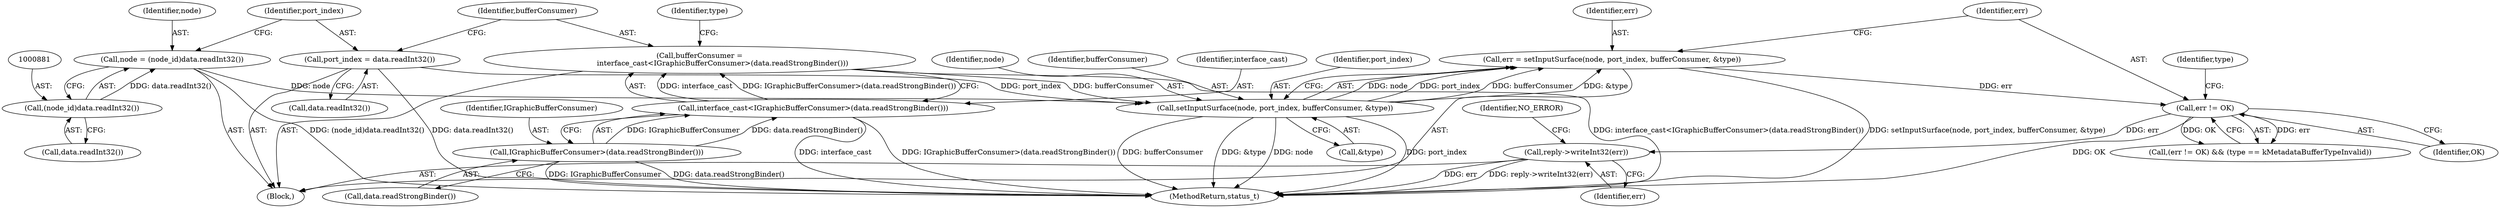 digraph "0_Android_0bb5ced60304da7f61478ffd359e7ba65d72f181@API" {
"1000922" [label="(Call,reply->writeInt32(err))"];
"1000910" [label="(Call,err != OK)"];
"1000900" [label="(Call,err = setInputSurface(node, port_index, bufferConsumer, &type))"];
"1000902" [label="(Call,setInputSurface(node, port_index, bufferConsumer, &type))"];
"1000878" [label="(Call,node = (node_id)data.readInt32())"];
"1000880" [label="(Call,(node_id)data.readInt32())"];
"1000884" [label="(Call,port_index = data.readInt32())"];
"1000888" [label="(Call,bufferConsumer =\n                    interface_cast<IGraphicBufferConsumer>(data.readStrongBinder()))"];
"1000890" [label="(Call,interface_cast<IGraphicBufferConsumer>(data.readStrongBinder()))"];
"1000892" [label="(Call,IGraphicBufferConsumer>(data.readStrongBinder()))"];
"1000922" [label="(Call,reply->writeInt32(err))"];
"1000894" [label="(Call,data.readStrongBinder())"];
"1000901" [label="(Identifier,err)"];
"1000897" [label="(Identifier,type)"];
"1000891" [label="(Identifier,interface_cast)"];
"1000923" [label="(Identifier,err)"];
"1000903" [label="(Identifier,node)"];
"1000911" [label="(Identifier,err)"];
"1000900" [label="(Call,err = setInputSurface(node, port_index, bufferConsumer, &type))"];
"1000890" [label="(Call,interface_cast<IGraphicBufferConsumer>(data.readStrongBinder()))"];
"1000880" [label="(Call,(node_id)data.readInt32())"];
"1000884" [label="(Call,port_index = data.readInt32())"];
"1000902" [label="(Call,setInputSurface(node, port_index, bufferConsumer, &type))"];
"1000909" [label="(Call,(err != OK) && (type == kMetadataBufferTypeInvalid))"];
"1000879" [label="(Identifier,node)"];
"1000892" [label="(Call,IGraphicBufferConsumer>(data.readStrongBinder()))"];
"1000888" [label="(Call,bufferConsumer =\n                    interface_cast<IGraphicBufferConsumer>(data.readStrongBinder()))"];
"1000878" [label="(Call,node = (node_id)data.readInt32())"];
"1000885" [label="(Identifier,port_index)"];
"1000872" [label="(Block,)"];
"1000905" [label="(Identifier,bufferConsumer)"];
"1000882" [label="(Call,data.readInt32())"];
"1000925" [label="(Identifier,NO_ERROR)"];
"1000904" [label="(Identifier,port_index)"];
"1000893" [label="(Identifier,IGraphicBufferConsumer)"];
"1000910" [label="(Call,err != OK)"];
"1000906" [label="(Call,&type)"];
"1000889" [label="(Identifier,bufferConsumer)"];
"1000886" [label="(Call,data.readInt32())"];
"1000912" [label="(Identifier,OK)"];
"1001353" [label="(MethodReturn,status_t)"];
"1000914" [label="(Identifier,type)"];
"1000922" -> "1000872"  [label="AST: "];
"1000922" -> "1000923"  [label="CFG: "];
"1000923" -> "1000922"  [label="AST: "];
"1000925" -> "1000922"  [label="CFG: "];
"1000922" -> "1001353"  [label="DDG: err"];
"1000922" -> "1001353"  [label="DDG: reply->writeInt32(err)"];
"1000910" -> "1000922"  [label="DDG: err"];
"1000910" -> "1000909"  [label="AST: "];
"1000910" -> "1000912"  [label="CFG: "];
"1000911" -> "1000910"  [label="AST: "];
"1000912" -> "1000910"  [label="AST: "];
"1000914" -> "1000910"  [label="CFG: "];
"1000909" -> "1000910"  [label="CFG: "];
"1000910" -> "1001353"  [label="DDG: OK"];
"1000910" -> "1000909"  [label="DDG: err"];
"1000910" -> "1000909"  [label="DDG: OK"];
"1000900" -> "1000910"  [label="DDG: err"];
"1000900" -> "1000872"  [label="AST: "];
"1000900" -> "1000902"  [label="CFG: "];
"1000901" -> "1000900"  [label="AST: "];
"1000902" -> "1000900"  [label="AST: "];
"1000911" -> "1000900"  [label="CFG: "];
"1000900" -> "1001353"  [label="DDG: setInputSurface(node, port_index, bufferConsumer, &type)"];
"1000902" -> "1000900"  [label="DDG: node"];
"1000902" -> "1000900"  [label="DDG: port_index"];
"1000902" -> "1000900"  [label="DDG: bufferConsumer"];
"1000902" -> "1000900"  [label="DDG: &type"];
"1000902" -> "1000906"  [label="CFG: "];
"1000903" -> "1000902"  [label="AST: "];
"1000904" -> "1000902"  [label="AST: "];
"1000905" -> "1000902"  [label="AST: "];
"1000906" -> "1000902"  [label="AST: "];
"1000902" -> "1001353"  [label="DDG: port_index"];
"1000902" -> "1001353"  [label="DDG: bufferConsumer"];
"1000902" -> "1001353"  [label="DDG: &type"];
"1000902" -> "1001353"  [label="DDG: node"];
"1000878" -> "1000902"  [label="DDG: node"];
"1000884" -> "1000902"  [label="DDG: port_index"];
"1000888" -> "1000902"  [label="DDG: bufferConsumer"];
"1000878" -> "1000872"  [label="AST: "];
"1000878" -> "1000880"  [label="CFG: "];
"1000879" -> "1000878"  [label="AST: "];
"1000880" -> "1000878"  [label="AST: "];
"1000885" -> "1000878"  [label="CFG: "];
"1000878" -> "1001353"  [label="DDG: (node_id)data.readInt32()"];
"1000880" -> "1000878"  [label="DDG: data.readInt32()"];
"1000880" -> "1000882"  [label="CFG: "];
"1000881" -> "1000880"  [label="AST: "];
"1000882" -> "1000880"  [label="AST: "];
"1000884" -> "1000872"  [label="AST: "];
"1000884" -> "1000886"  [label="CFG: "];
"1000885" -> "1000884"  [label="AST: "];
"1000886" -> "1000884"  [label="AST: "];
"1000889" -> "1000884"  [label="CFG: "];
"1000884" -> "1001353"  [label="DDG: data.readInt32()"];
"1000888" -> "1000872"  [label="AST: "];
"1000888" -> "1000890"  [label="CFG: "];
"1000889" -> "1000888"  [label="AST: "];
"1000890" -> "1000888"  [label="AST: "];
"1000897" -> "1000888"  [label="CFG: "];
"1000888" -> "1001353"  [label="DDG: interface_cast<IGraphicBufferConsumer>(data.readStrongBinder())"];
"1000890" -> "1000888"  [label="DDG: interface_cast"];
"1000890" -> "1000888"  [label="DDG: IGraphicBufferConsumer>(data.readStrongBinder())"];
"1000890" -> "1000892"  [label="CFG: "];
"1000891" -> "1000890"  [label="AST: "];
"1000892" -> "1000890"  [label="AST: "];
"1000890" -> "1001353"  [label="DDG: interface_cast"];
"1000890" -> "1001353"  [label="DDG: IGraphicBufferConsumer>(data.readStrongBinder())"];
"1000892" -> "1000890"  [label="DDG: IGraphicBufferConsumer"];
"1000892" -> "1000890"  [label="DDG: data.readStrongBinder()"];
"1000892" -> "1000894"  [label="CFG: "];
"1000893" -> "1000892"  [label="AST: "];
"1000894" -> "1000892"  [label="AST: "];
"1000892" -> "1001353"  [label="DDG: IGraphicBufferConsumer"];
"1000892" -> "1001353"  [label="DDG: data.readStrongBinder()"];
}
